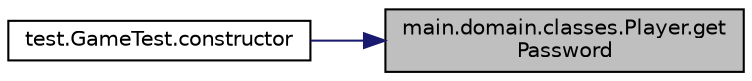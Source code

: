 digraph "main.domain.classes.Player.getPassword"
{
 // INTERACTIVE_SVG=YES
 // LATEX_PDF_SIZE
  edge [fontname="Helvetica",fontsize="10",labelfontname="Helvetica",labelfontsize="10"];
  node [fontname="Helvetica",fontsize="10",shape=record];
  rankdir="RL";
  Node1 [label="main.domain.classes.Player.get\lPassword",height=0.2,width=0.4,color="black", fillcolor="grey75", style="filled", fontcolor="black",tooltip=" "];
  Node1 -> Node2 [dir="back",color="midnightblue",fontsize="10",style="solid",fontname="Helvetica"];
  Node2 [label="test.GameTest.constructor",height=0.2,width=0.4,color="black", fillcolor="white", style="filled",URL="$classtest_1_1GameTest.html#a8d33a6defae8c0254aee2dac4d610ea6",tooltip=" "];
}
